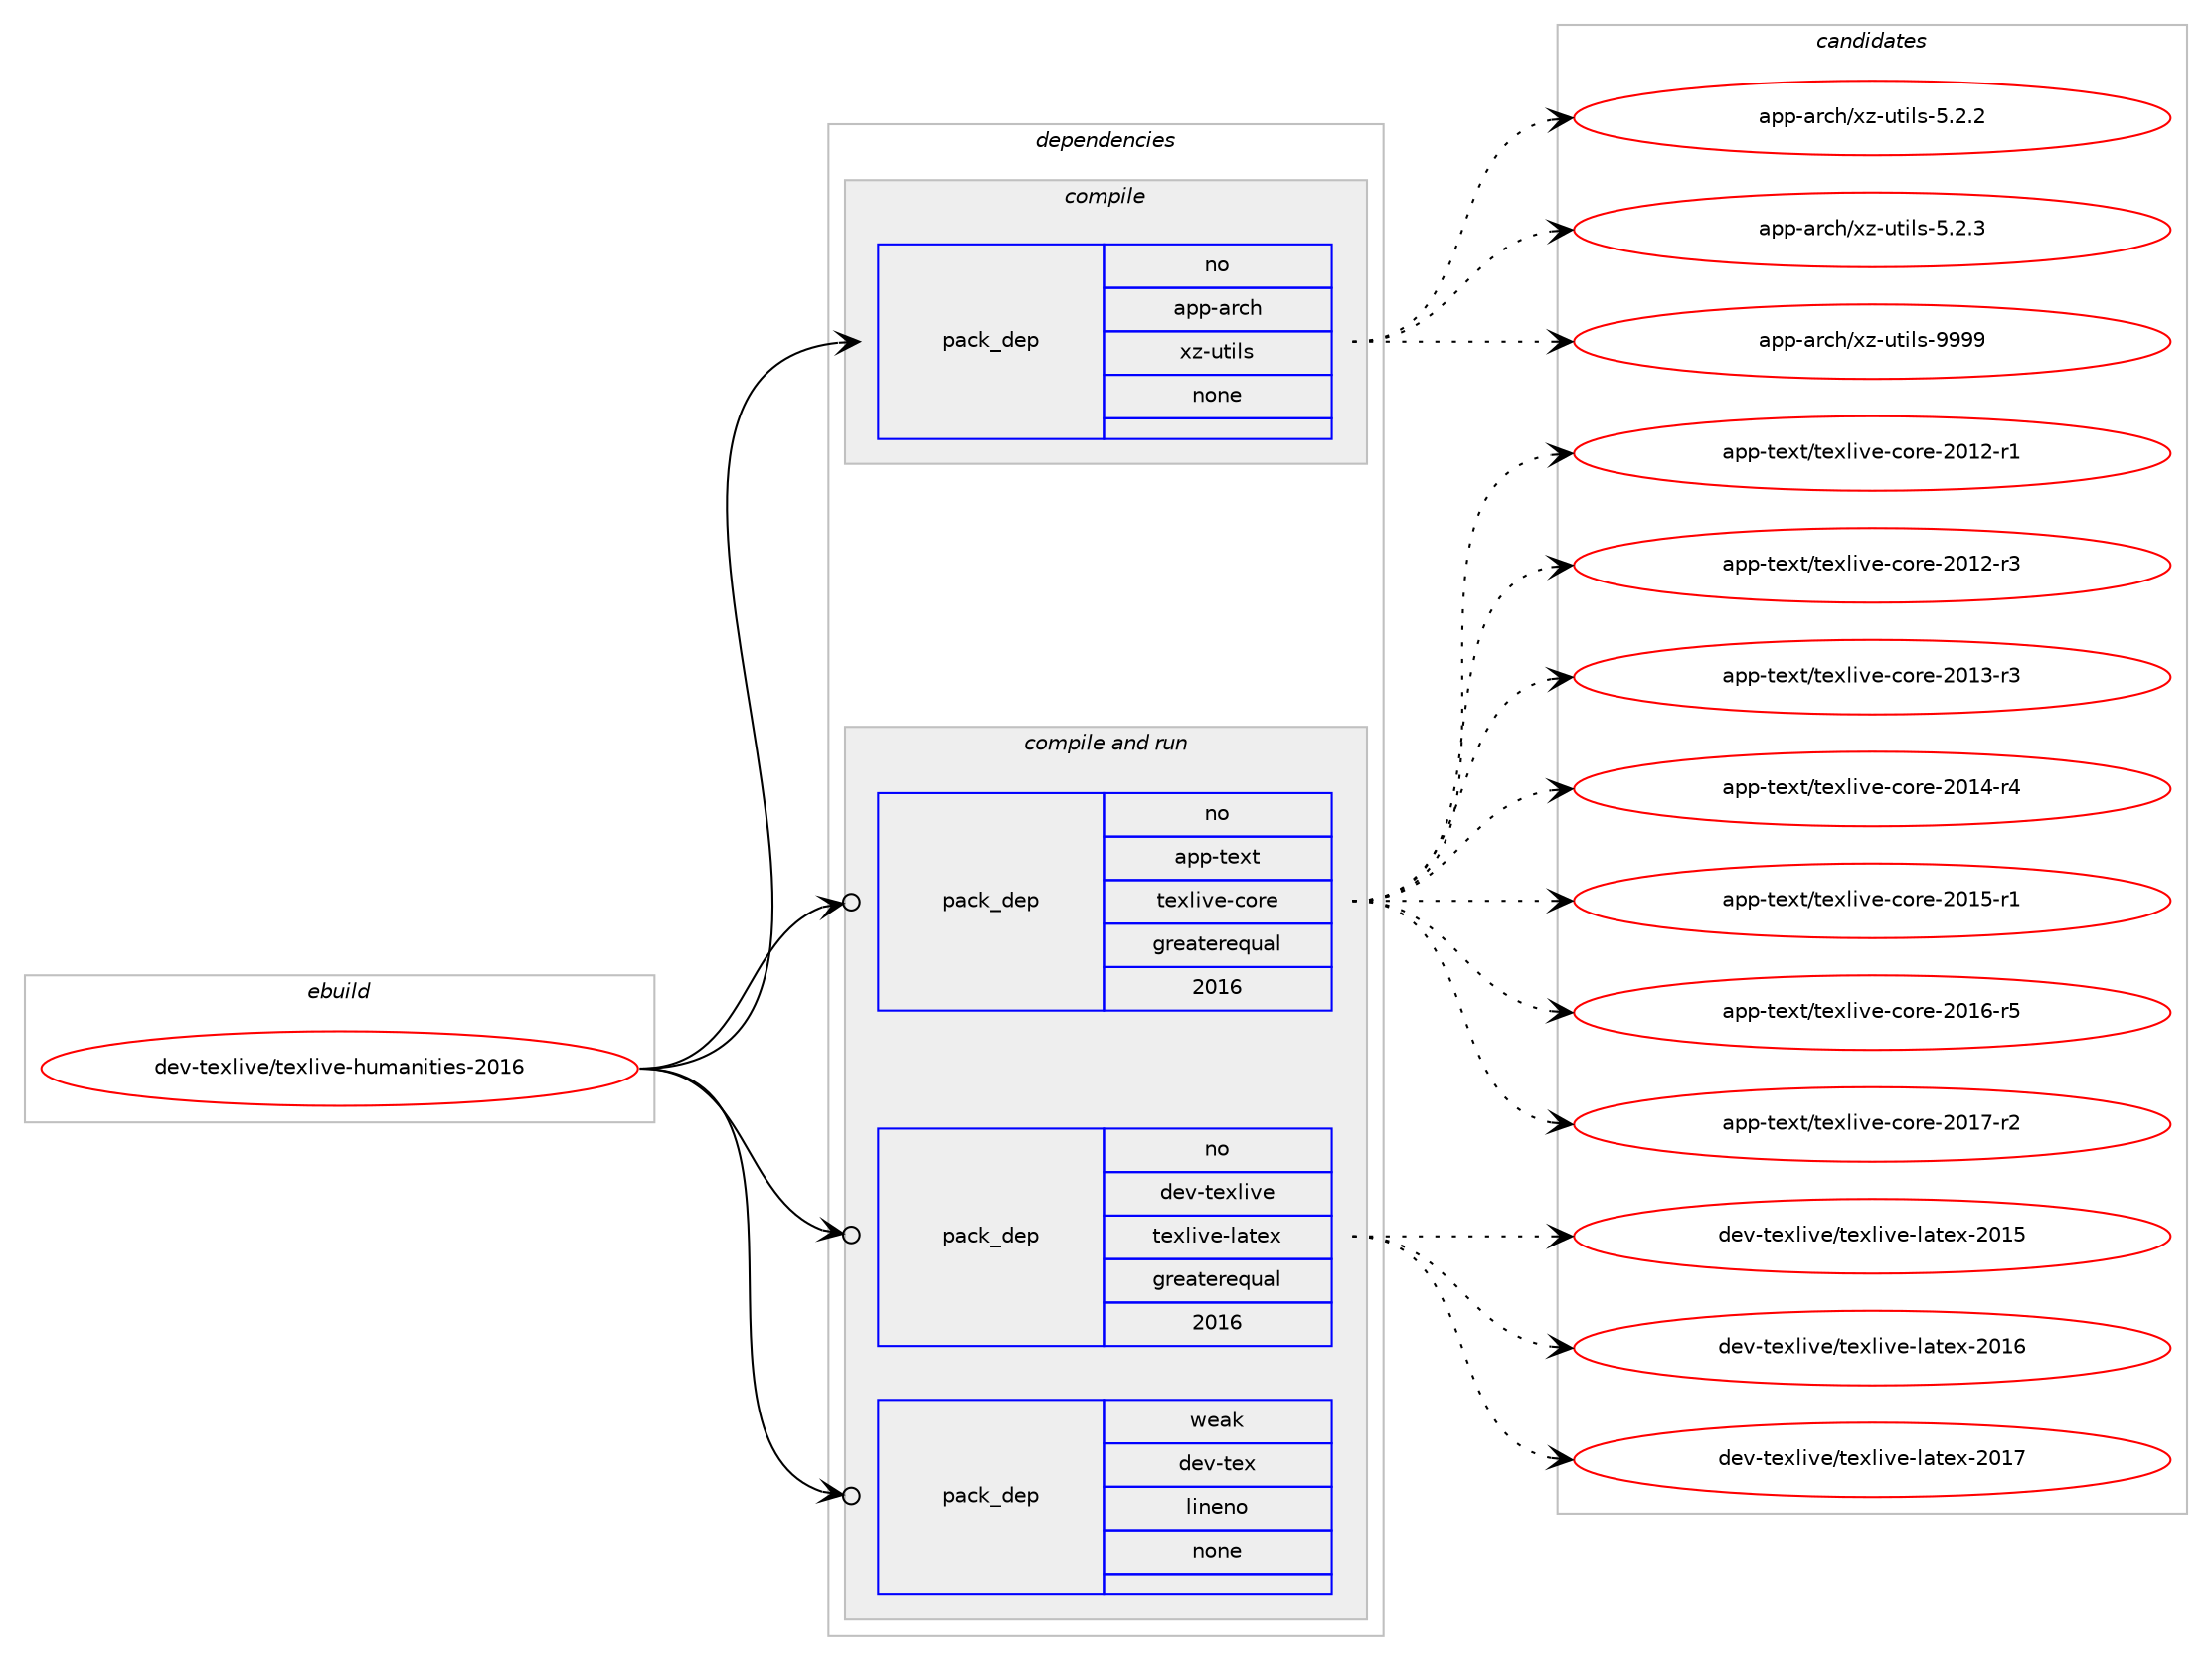 digraph prolog {

# *************
# Graph options
# *************

newrank=true;
concentrate=true;
compound=true;
graph [rankdir=LR,fontname=Helvetica,fontsize=10,ranksep=1.5];#, ranksep=2.5, nodesep=0.2];
edge  [arrowhead=vee];
node  [fontname=Helvetica,fontsize=10];

# **********
# The ebuild
# **********

subgraph cluster_leftcol {
color=gray;
rank=same;
label=<<i>ebuild</i>>;
id [label="dev-texlive/texlive-humanities-2016", color=red, width=4, href="../dev-texlive/texlive-humanities-2016.svg"];
}

# ****************
# The dependencies
# ****************

subgraph cluster_midcol {
color=gray;
label=<<i>dependencies</i>>;
subgraph cluster_compile {
fillcolor="#eeeeee";
style=filled;
label=<<i>compile</i>>;
subgraph pack199114 {
dependency280468 [label=<<TABLE BORDER="0" CELLBORDER="1" CELLSPACING="0" CELLPADDING="4" WIDTH="220"><TR><TD ROWSPAN="6" CELLPADDING="30">pack_dep</TD></TR><TR><TD WIDTH="110">no</TD></TR><TR><TD>app-arch</TD></TR><TR><TD>xz-utils</TD></TR><TR><TD>none</TD></TR><TR><TD></TD></TR></TABLE>>, shape=none, color=blue];
}
id:e -> dependency280468:w [weight=20,style="solid",arrowhead="vee"];
}
subgraph cluster_compileandrun {
fillcolor="#eeeeee";
style=filled;
label=<<i>compile and run</i>>;
subgraph pack199115 {
dependency280469 [label=<<TABLE BORDER="0" CELLBORDER="1" CELLSPACING="0" CELLPADDING="4" WIDTH="220"><TR><TD ROWSPAN="6" CELLPADDING="30">pack_dep</TD></TR><TR><TD WIDTH="110">no</TD></TR><TR><TD>app-text</TD></TR><TR><TD>texlive-core</TD></TR><TR><TD>greaterequal</TD></TR><TR><TD>2016</TD></TR></TABLE>>, shape=none, color=blue];
}
id:e -> dependency280469:w [weight=20,style="solid",arrowhead="odotvee"];
subgraph pack199116 {
dependency280470 [label=<<TABLE BORDER="0" CELLBORDER="1" CELLSPACING="0" CELLPADDING="4" WIDTH="220"><TR><TD ROWSPAN="6" CELLPADDING="30">pack_dep</TD></TR><TR><TD WIDTH="110">no</TD></TR><TR><TD>dev-texlive</TD></TR><TR><TD>texlive-latex</TD></TR><TR><TD>greaterequal</TD></TR><TR><TD>2016</TD></TR></TABLE>>, shape=none, color=blue];
}
id:e -> dependency280470:w [weight=20,style="solid",arrowhead="odotvee"];
subgraph pack199117 {
dependency280471 [label=<<TABLE BORDER="0" CELLBORDER="1" CELLSPACING="0" CELLPADDING="4" WIDTH="220"><TR><TD ROWSPAN="6" CELLPADDING="30">pack_dep</TD></TR><TR><TD WIDTH="110">weak</TD></TR><TR><TD>dev-tex</TD></TR><TR><TD>lineno</TD></TR><TR><TD>none</TD></TR><TR><TD></TD></TR></TABLE>>, shape=none, color=blue];
}
id:e -> dependency280471:w [weight=20,style="solid",arrowhead="odotvee"];
}
subgraph cluster_run {
fillcolor="#eeeeee";
style=filled;
label=<<i>run</i>>;
}
}

# **************
# The candidates
# **************

subgraph cluster_choices {
rank=same;
color=gray;
label=<<i>candidates</i>>;

subgraph choice199114 {
color=black;
nodesep=1;
choice971121124597114991044712012245117116105108115455346504650 [label="app-arch/xz-utils-5.2.2", color=red, width=4,href="../app-arch/xz-utils-5.2.2.svg"];
choice971121124597114991044712012245117116105108115455346504651 [label="app-arch/xz-utils-5.2.3", color=red, width=4,href="../app-arch/xz-utils-5.2.3.svg"];
choice9711211245971149910447120122451171161051081154557575757 [label="app-arch/xz-utils-9999", color=red, width=4,href="../app-arch/xz-utils-9999.svg"];
dependency280468:e -> choice971121124597114991044712012245117116105108115455346504650:w [style=dotted,weight="100"];
dependency280468:e -> choice971121124597114991044712012245117116105108115455346504651:w [style=dotted,weight="100"];
dependency280468:e -> choice9711211245971149910447120122451171161051081154557575757:w [style=dotted,weight="100"];
}
subgraph choice199115 {
color=black;
nodesep=1;
choice971121124511610112011647116101120108105118101459911111410145504849504511449 [label="app-text/texlive-core-2012-r1", color=red, width=4,href="../app-text/texlive-core-2012-r1.svg"];
choice971121124511610112011647116101120108105118101459911111410145504849504511451 [label="app-text/texlive-core-2012-r3", color=red, width=4,href="../app-text/texlive-core-2012-r3.svg"];
choice971121124511610112011647116101120108105118101459911111410145504849514511451 [label="app-text/texlive-core-2013-r3", color=red, width=4,href="../app-text/texlive-core-2013-r3.svg"];
choice971121124511610112011647116101120108105118101459911111410145504849524511452 [label="app-text/texlive-core-2014-r4", color=red, width=4,href="../app-text/texlive-core-2014-r4.svg"];
choice971121124511610112011647116101120108105118101459911111410145504849534511449 [label="app-text/texlive-core-2015-r1", color=red, width=4,href="../app-text/texlive-core-2015-r1.svg"];
choice971121124511610112011647116101120108105118101459911111410145504849544511453 [label="app-text/texlive-core-2016-r5", color=red, width=4,href="../app-text/texlive-core-2016-r5.svg"];
choice971121124511610112011647116101120108105118101459911111410145504849554511450 [label="app-text/texlive-core-2017-r2", color=red, width=4,href="../app-text/texlive-core-2017-r2.svg"];
dependency280469:e -> choice971121124511610112011647116101120108105118101459911111410145504849504511449:w [style=dotted,weight="100"];
dependency280469:e -> choice971121124511610112011647116101120108105118101459911111410145504849504511451:w [style=dotted,weight="100"];
dependency280469:e -> choice971121124511610112011647116101120108105118101459911111410145504849514511451:w [style=dotted,weight="100"];
dependency280469:e -> choice971121124511610112011647116101120108105118101459911111410145504849524511452:w [style=dotted,weight="100"];
dependency280469:e -> choice971121124511610112011647116101120108105118101459911111410145504849534511449:w [style=dotted,weight="100"];
dependency280469:e -> choice971121124511610112011647116101120108105118101459911111410145504849544511453:w [style=dotted,weight="100"];
dependency280469:e -> choice971121124511610112011647116101120108105118101459911111410145504849554511450:w [style=dotted,weight="100"];
}
subgraph choice199116 {
color=black;
nodesep=1;
choice100101118451161011201081051181014711610112010810511810145108971161011204550484953 [label="dev-texlive/texlive-latex-2015", color=red, width=4,href="../dev-texlive/texlive-latex-2015.svg"];
choice100101118451161011201081051181014711610112010810511810145108971161011204550484954 [label="dev-texlive/texlive-latex-2016", color=red, width=4,href="../dev-texlive/texlive-latex-2016.svg"];
choice100101118451161011201081051181014711610112010810511810145108971161011204550484955 [label="dev-texlive/texlive-latex-2017", color=red, width=4,href="../dev-texlive/texlive-latex-2017.svg"];
dependency280470:e -> choice100101118451161011201081051181014711610112010810511810145108971161011204550484953:w [style=dotted,weight="100"];
dependency280470:e -> choice100101118451161011201081051181014711610112010810511810145108971161011204550484954:w [style=dotted,weight="100"];
dependency280470:e -> choice100101118451161011201081051181014711610112010810511810145108971161011204550484955:w [style=dotted,weight="100"];
}
subgraph choice199117 {
color=black;
nodesep=1;
}
}

}
